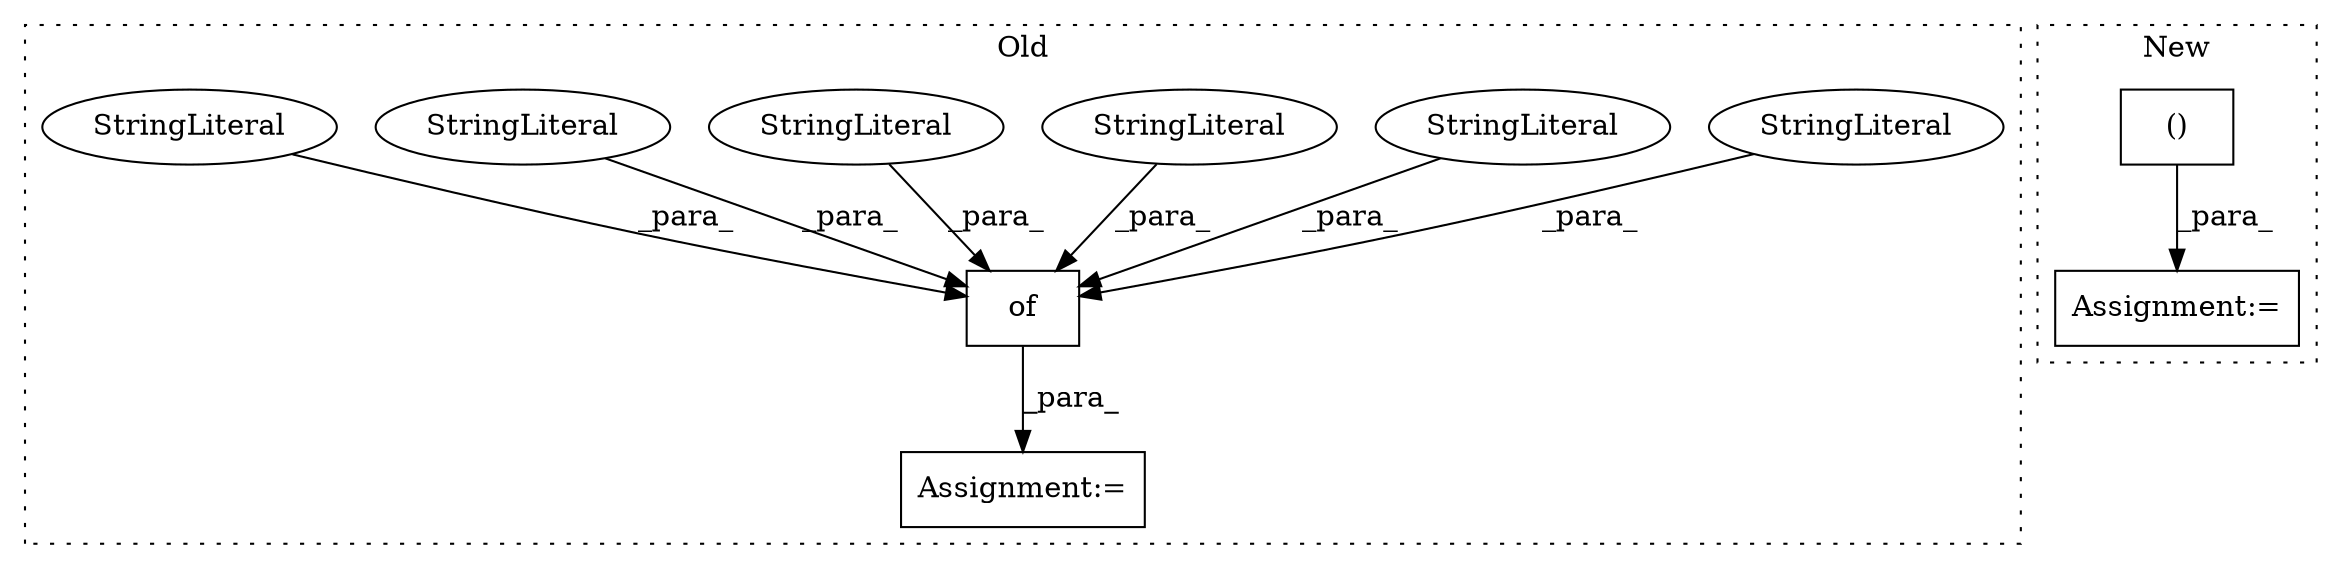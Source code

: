 digraph G {
subgraph cluster0 {
1 [label="of" a="32" s="10569,10699" l="3,1" shape="box"];
3 [label="Assignment:=" a="7" s="10564" l="1" shape="box"];
4 [label="StringLiteral" a="45" s="10572" l="5" shape="ellipse"];
5 [label="StringLiteral" a="45" s="10650" l="11" shape="ellipse"];
6 [label="StringLiteral" a="45" s="10633" l="5" shape="ellipse"];
7 [label="StringLiteral" a="45" s="10586" l="5" shape="ellipse"];
9 [label="StringLiteral" a="45" s="10679" l="7" shape="ellipse"];
10 [label="StringLiteral" a="45" s="10600" l="13" shape="ellipse"];
label = "Old";
style="dotted";
}
subgraph cluster1 {
2 [label="()" a="106" s="11709" l="159" shape="box"];
8 [label="Assignment:=" a="7" s="11703" l="6" shape="box"];
label = "New";
style="dotted";
}
1 -> 3 [label="_para_"];
2 -> 8 [label="_para_"];
4 -> 1 [label="_para_"];
5 -> 1 [label="_para_"];
6 -> 1 [label="_para_"];
7 -> 1 [label="_para_"];
9 -> 1 [label="_para_"];
10 -> 1 [label="_para_"];
}